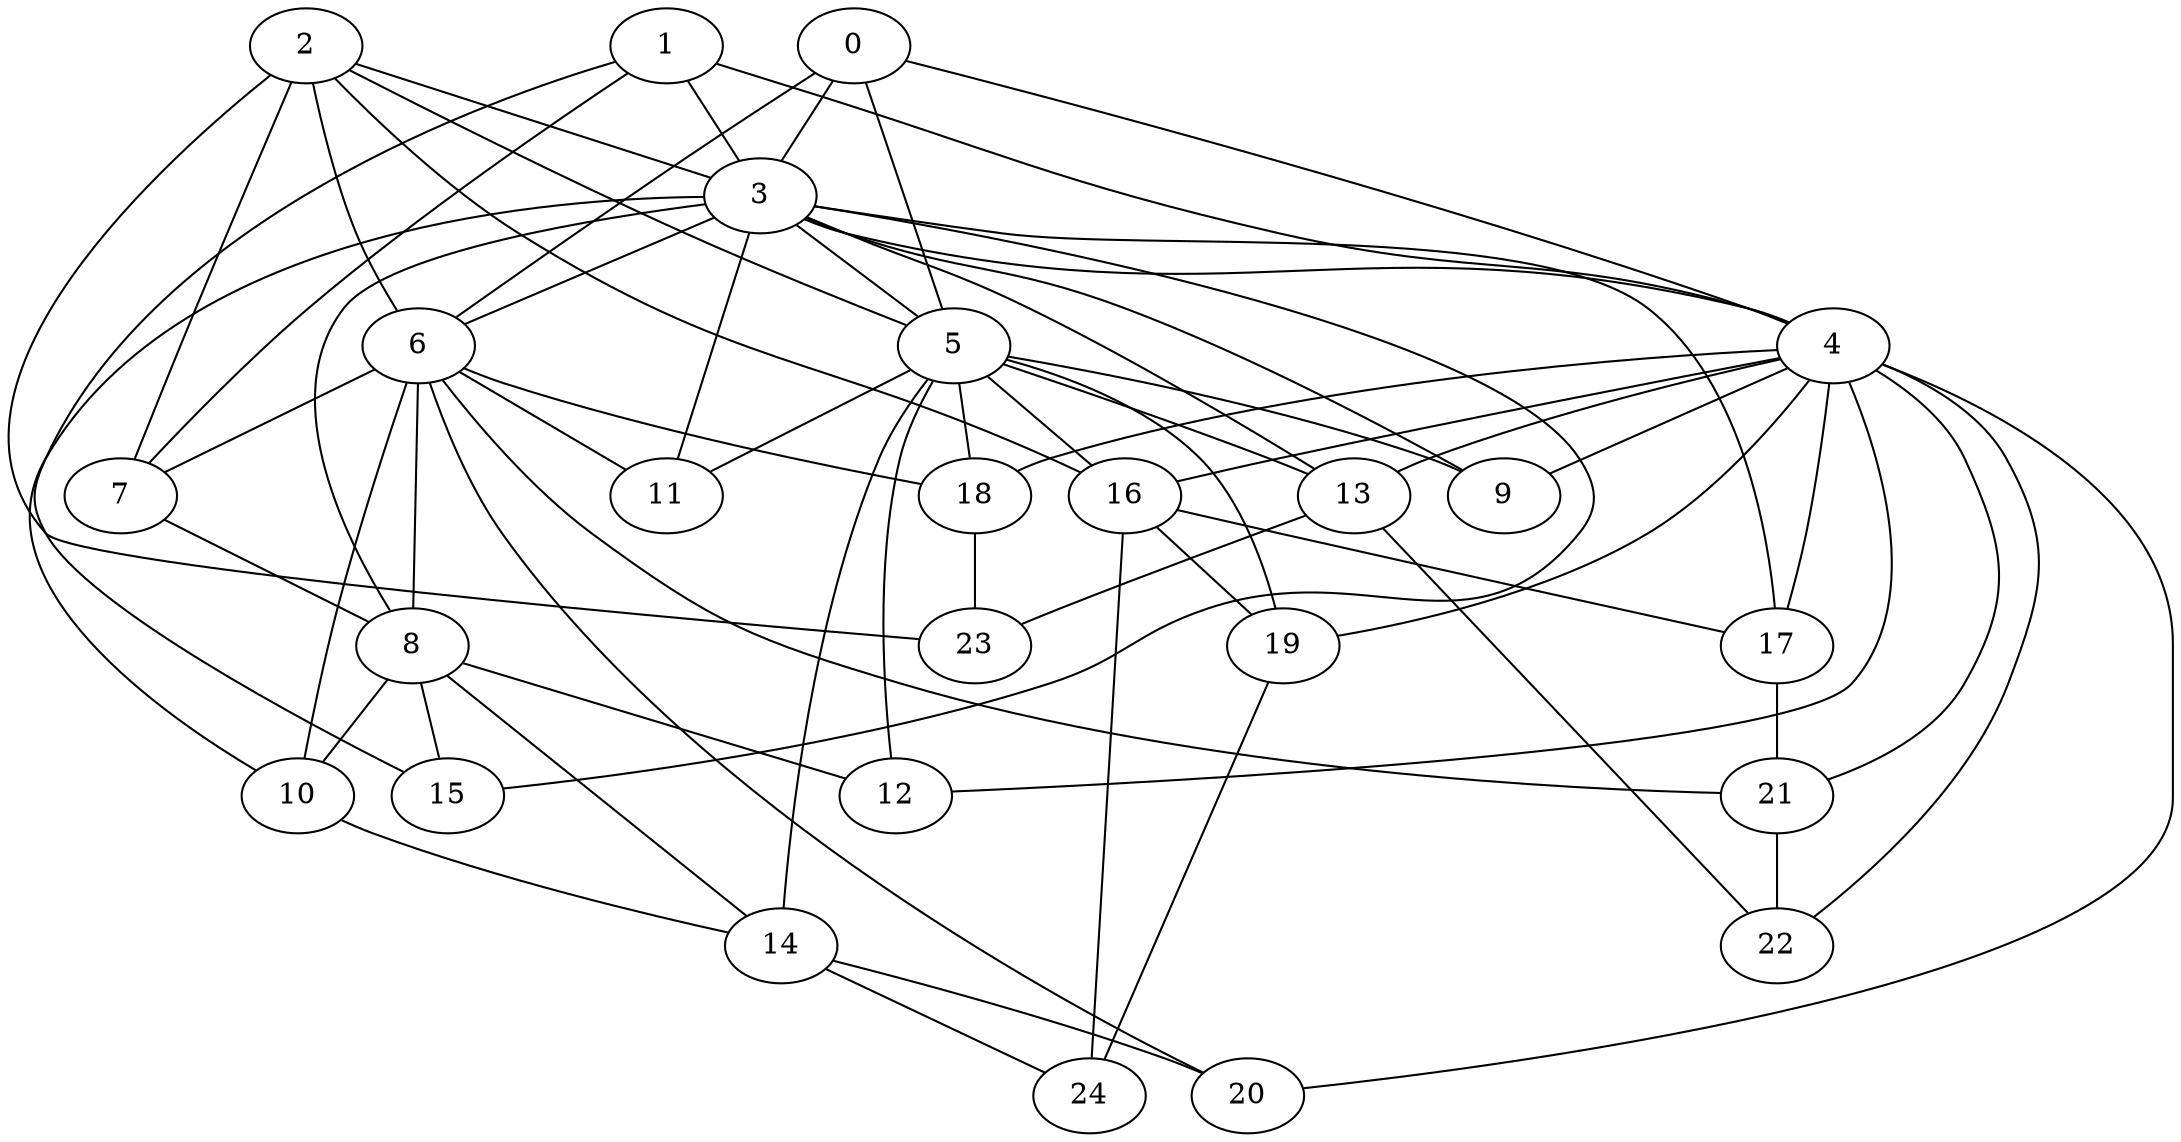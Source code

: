 strict graph "barabasi_albert_graph(25,3)" {
0;
1;
2;
3;
4;
5;
6;
7;
8;
9;
10;
11;
12;
13;
14;
15;
16;
17;
18;
19;
20;
21;
22;
23;
24;
0 -- 3  [is_available=True, prob="1.0"];
0 -- 4  [is_available=True, prob="0.0658182659799"];
0 -- 5  [is_available=True, prob="0.398112294349"];
0 -- 6  [is_available=True, prob="1.0"];
1 -- 15  [is_available=True, prob="0.150438589385"];
1 -- 3  [is_available=True, prob="0.0540239285961"];
1 -- 4  [is_available=True, prob="0.059541738372"];
1 -- 7  [is_available=True, prob="1.0"];
2 -- 3  [is_available=True, prob="0.798748026458"];
2 -- 5  [is_available=True, prob="0.601394282679"];
2 -- 6  [is_available=True, prob="1.0"];
2 -- 7  [is_available=True, prob="0.863937269338"];
2 -- 16  [is_available=True, prob="0.23232657967"];
2 -- 23  [is_available=True, prob="1.0"];
3 -- 4  [is_available=True, prob="0.876528176659"];
3 -- 5  [is_available=True, prob="0.992064717905"];
3 -- 6  [is_available=True, prob="0.872300114342"];
3 -- 8  [is_available=True, prob="0.280229813795"];
3 -- 9  [is_available=True, prob="0.696300461932"];
3 -- 10  [is_available=True, prob="0.416256401134"];
3 -- 11  [is_available=True, prob="0.526955220886"];
3 -- 13  [is_available=True, prob="0.810964155595"];
3 -- 15  [is_available=True, prob="0.915501289162"];
3 -- 17  [is_available=True, prob="0.945460629518"];
4 -- 9  [is_available=True, prob="0.879372785521"];
4 -- 12  [is_available=True, prob="0.780480219317"];
4 -- 13  [is_available=True, prob="0.935079393033"];
4 -- 16  [is_available=True, prob="0.692756775116"];
4 -- 17  [is_available=True, prob="0.752058148066"];
4 -- 18  [is_available=True, prob="0.838339618066"];
4 -- 19  [is_available=True, prob="0.876736091404"];
4 -- 20  [is_available=True, prob="0.0947694760903"];
4 -- 21  [is_available=True, prob="1.0"];
4 -- 22  [is_available=True, prob="0.467871328623"];
5 -- 9  [is_available=True, prob="0.97963872082"];
5 -- 11  [is_available=True, prob="1.0"];
5 -- 12  [is_available=True, prob="0.960855034526"];
5 -- 13  [is_available=True, prob="0.907288689929"];
5 -- 14  [is_available=True, prob="1.0"];
5 -- 16  [is_available=True, prob="0.0506182370638"];
5 -- 18  [is_available=True, prob="0.909932405791"];
5 -- 19  [is_available=True, prob="1.0"];
6 -- 7  [is_available=True, prob="1.0"];
6 -- 8  [is_available=True, prob="0.222389118477"];
6 -- 10  [is_available=True, prob="1.0"];
6 -- 11  [is_available=True, prob="0.292771902691"];
6 -- 18  [is_available=True, prob="1.0"];
6 -- 20  [is_available=True, prob="0.556717040115"];
6 -- 21  [is_available=True, prob="0.678873422958"];
7 -- 8  [is_available=True, prob="0.940420872129"];
8 -- 10  [is_available=True, prob="0.552282494293"];
8 -- 12  [is_available=True, prob="0.364899742326"];
8 -- 14  [is_available=True, prob="0.732509736161"];
8 -- 15  [is_available=True, prob="0.27014635612"];
10 -- 14  [is_available=True, prob="0.416665335551"];
13 -- 22  [is_available=True, prob="0.373981022795"];
13 -- 23  [is_available=True, prob="0.0773075135371"];
14 -- 24  [is_available=True, prob="0.344085463544"];
14 -- 20  [is_available=True, prob="0.0527025497281"];
16 -- 17  [is_available=True, prob="0.231533107893"];
16 -- 19  [is_available=True, prob="1.0"];
16 -- 24  [is_available=True, prob="0.546814735157"];
17 -- 21  [is_available=True, prob="0.689521666075"];
18 -- 23  [is_available=True, prob="1.0"];
19 -- 24  [is_available=True, prob="0.77922685875"];
21 -- 22  [is_available=True, prob="0.679673067458"];
}
